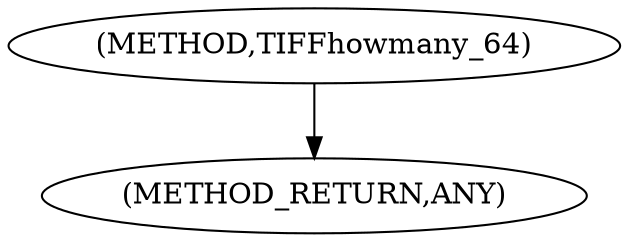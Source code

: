 digraph "TIFFhowmany_64" {  
"100322" [label = <(METHOD,TIFFhowmany_64)> ]
"100325" [label = <(METHOD_RETURN,ANY)> ]
  "100322" -> "100325" 
}
